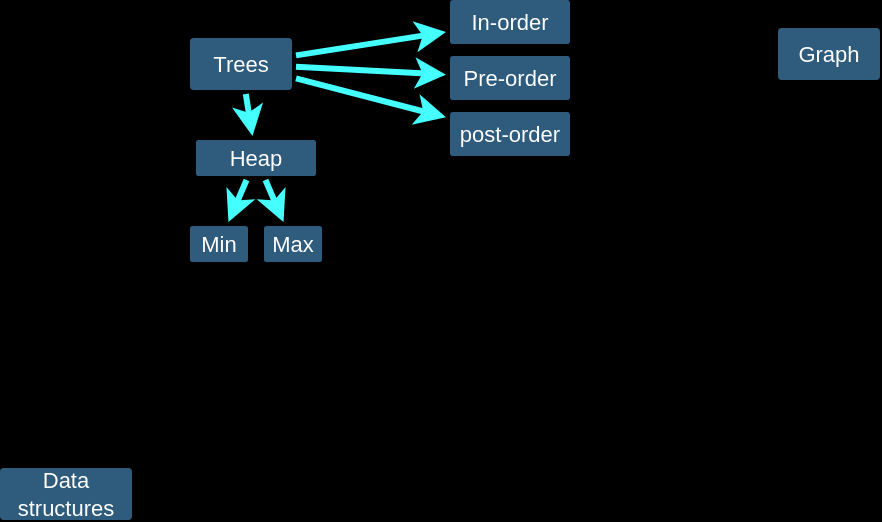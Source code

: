 <mxfile version="13.3.5" type="github">
  <diagram id="6a731a19-8d31-9384-78a2-239565b7b9f0" name="Page-1">
    <mxGraphModel dx="716" dy="378" grid="0" gridSize="10" guides="1" tooltips="1" connect="1" arrows="1" fold="1" page="0" pageScale="1" pageWidth="1169" pageHeight="827" background="#000000" math="0" shadow="0">
      <root>
        <mxCell id="0" />
        <mxCell id="1" parent="0" />
        <mxCell id="1749" value="Trees" style="rounded=1;whiteSpace=wrap;html=1;shadow=0;labelBackgroundColor=none;strokeColor=none;strokeWidth=3;fillColor=#2F5B7C;fontFamily=Helvetica;fontSize=11;fontColor=#FFFFFF;align=center;fontStyle=0;spacing=5;arcSize=7;perimeterSpacing=2;" parent="1" vertex="1">
          <mxGeometry x="170" y="190" width="51" height="26" as="geometry" />
        </mxCell>
        <mxCell id="1746" value="" style="edgeStyle=none;rounded=0;jumpStyle=none;html=1;shadow=0;labelBackgroundColor=none;startArrow=none;startFill=0;endArrow=classic;endFill=1;jettySize=auto;orthogonalLoop=1;strokeWidth=3;fontFamily=Helvetica;fontSize=16;fontColor=#23445D;spacing=5;fillColor=#e3c800;strokeColor=#45FFFF;" parent="1" source="1749" target="T0vurwcoZlo6JB8hRkQS-1782" edge="1">
          <mxGeometry relative="1" as="geometry">
            <mxPoint x="247.308" y="343.0" as="targetPoint" />
          </mxGeometry>
        </mxCell>
        <mxCell id="T0vurwcoZlo6JB8hRkQS-1781" value="In-order" style="rounded=1;whiteSpace=wrap;html=1;shadow=0;labelBackgroundColor=none;strokeColor=none;strokeWidth=3;fillColor=#2F5B7C;fontFamily=Helvetica;fontSize=11;fontColor=#FFFFFF;align=center;fontStyle=0;spacing=5;arcSize=7;perimeterSpacing=2;" vertex="1" parent="1">
          <mxGeometry x="300" y="171" width="60" height="22" as="geometry" />
        </mxCell>
        <mxCell id="T0vurwcoZlo6JB8hRkQS-1782" value="Heap" style="rounded=1;whiteSpace=wrap;html=1;shadow=0;labelBackgroundColor=none;strokeColor=none;strokeWidth=3;fillColor=#2F5B7C;fontFamily=Helvetica;fontSize=11;fontColor=#FFFFFF;align=center;fontStyle=0;spacing=5;arcSize=7;perimeterSpacing=2;horizontal=1;verticalAlign=middle;" vertex="1" parent="1">
          <mxGeometry x="173" y="241" width="60" height="18" as="geometry" />
        </mxCell>
        <mxCell id="T0vurwcoZlo6JB8hRkQS-1786" value="" style="edgeStyle=none;rounded=0;jumpStyle=none;html=1;shadow=0;labelBackgroundColor=none;startArrow=none;startFill=0;endArrow=classic;endFill=1;jettySize=auto;orthogonalLoop=1;strokeWidth=3;fontFamily=Helvetica;fontSize=16;fontColor=#23445D;spacing=5;fillColor=#e3c800;strokeColor=#45FFFF;" edge="1" parent="1" source="T0vurwcoZlo6JB8hRkQS-1782" target="T0vurwcoZlo6JB8hRkQS-1794">
          <mxGeometry relative="1" as="geometry">
            <mxPoint x="235" y="332" as="sourcePoint" />
            <mxPoint x="196.63" y="374.0" as="targetPoint" />
          </mxGeometry>
        </mxCell>
        <mxCell id="T0vurwcoZlo6JB8hRkQS-1787" value="" style="edgeStyle=none;rounded=0;jumpStyle=none;html=1;shadow=0;labelBackgroundColor=none;startArrow=none;startFill=0;endArrow=classic;endFill=1;jettySize=auto;orthogonalLoop=1;strokeWidth=3;fontFamily=Helvetica;fontSize=16;fontColor=#23445D;spacing=5;fillColor=#e3c800;strokeColor=#45FFFF;" edge="1" parent="1" source="T0vurwcoZlo6JB8hRkQS-1782" target="T0vurwcoZlo6JB8hRkQS-1795">
          <mxGeometry relative="1" as="geometry">
            <mxPoint x="245" y="342" as="sourcePoint" />
            <mxPoint x="262.027" y="374.0" as="targetPoint" />
          </mxGeometry>
        </mxCell>
        <mxCell id="T0vurwcoZlo6JB8hRkQS-1788" value="" style="edgeStyle=none;rounded=0;jumpStyle=none;html=1;shadow=0;labelBackgroundColor=none;startArrow=none;startFill=0;endArrow=classic;endFill=1;jettySize=auto;orthogonalLoop=1;strokeWidth=3;fontFamily=Helvetica;fontSize=16;fontColor=#23445D;spacing=5;fillColor=#e3c800;strokeColor=#45FFFF;" edge="1" parent="1" source="1749" target="T0vurwcoZlo6JB8hRkQS-1781">
          <mxGeometry relative="1" as="geometry">
            <mxPoint x="362" y="262" as="sourcePoint" />
            <mxPoint x="362" y="296" as="targetPoint" />
          </mxGeometry>
        </mxCell>
        <mxCell id="T0vurwcoZlo6JB8hRkQS-1789" value="Pre-order" style="rounded=1;whiteSpace=wrap;html=1;shadow=0;labelBackgroundColor=none;strokeColor=none;strokeWidth=3;fillColor=#2F5B7C;fontFamily=Helvetica;fontSize=11;fontColor=#FFFFFF;align=center;fontStyle=0;spacing=5;arcSize=7;perimeterSpacing=2;" vertex="1" parent="1">
          <mxGeometry x="300" y="199" width="60" height="22" as="geometry" />
        </mxCell>
        <mxCell id="T0vurwcoZlo6JB8hRkQS-1791" value="post-order" style="rounded=1;whiteSpace=wrap;html=1;shadow=0;labelBackgroundColor=none;strokeColor=none;strokeWidth=3;fillColor=#2F5B7C;fontFamily=Helvetica;fontSize=11;fontColor=#FFFFFF;align=center;fontStyle=0;spacing=5;arcSize=7;perimeterSpacing=2;" vertex="1" parent="1">
          <mxGeometry x="300" y="227" width="60" height="22" as="geometry" />
        </mxCell>
        <mxCell id="T0vurwcoZlo6JB8hRkQS-1793" value="" style="edgeStyle=none;rounded=0;jumpStyle=none;html=1;shadow=0;labelBackgroundColor=none;startArrow=none;startFill=0;endArrow=classic;endFill=1;jettySize=auto;orthogonalLoop=1;strokeWidth=3;fontFamily=Helvetica;fontSize=16;fontColor=#23445D;spacing=5;fillColor=#e3c800;strokeColor=#45FFFF;" edge="1" parent="1" source="1749" target="T0vurwcoZlo6JB8hRkQS-1789">
          <mxGeometry relative="1" as="geometry">
            <mxPoint x="233" y="208.217" as="sourcePoint" />
            <mxPoint x="254" y="204.565" as="targetPoint" />
          </mxGeometry>
        </mxCell>
        <mxCell id="T0vurwcoZlo6JB8hRkQS-1794" value="Min" style="rounded=1;whiteSpace=wrap;html=1;shadow=0;labelBackgroundColor=none;strokeColor=none;strokeWidth=3;fillColor=#2F5B7C;fontFamily=Helvetica;fontSize=11;fontColor=#FFFFFF;align=center;fontStyle=0;spacing=5;arcSize=7;perimeterSpacing=2;horizontal=1;verticalAlign=middle;" vertex="1" parent="1">
          <mxGeometry x="170" y="284" width="29" height="18" as="geometry" />
        </mxCell>
        <mxCell id="T0vurwcoZlo6JB8hRkQS-1795" value="Max" style="rounded=1;whiteSpace=wrap;html=1;shadow=0;labelBackgroundColor=none;strokeColor=none;strokeWidth=3;fillColor=#2F5B7C;fontFamily=Helvetica;fontSize=11;fontColor=#FFFFFF;align=center;fontStyle=0;spacing=5;arcSize=7;perimeterSpacing=2;horizontal=1;verticalAlign=middle;" vertex="1" parent="1">
          <mxGeometry x="207" y="284" width="29" height="18" as="geometry" />
        </mxCell>
        <mxCell id="T0vurwcoZlo6JB8hRkQS-1797" value="" style="edgeStyle=none;rounded=0;jumpStyle=none;html=1;shadow=0;labelBackgroundColor=none;startArrow=none;startFill=0;endArrow=classic;endFill=1;jettySize=auto;orthogonalLoop=1;strokeWidth=3;fontFamily=Helvetica;fontSize=16;fontColor=#23445D;spacing=5;fillColor=#e3c800;strokeColor=#45FFFF;" edge="1" parent="1" source="1749" target="T0vurwcoZlo6JB8hRkQS-1791">
          <mxGeometry relative="1" as="geometry">
            <mxPoint x="233" y="214.431" as="sourcePoint" />
            <mxPoint x="308" y="218.335" as="targetPoint" />
          </mxGeometry>
        </mxCell>
        <mxCell id="T0vurwcoZlo6JB8hRkQS-1798" value="Graph" style="rounded=1;whiteSpace=wrap;html=1;shadow=0;labelBackgroundColor=none;strokeColor=none;strokeWidth=3;fillColor=#2F5B7C;fontFamily=Helvetica;fontSize=11;fontColor=#FFFFFF;align=center;fontStyle=0;spacing=5;arcSize=7;perimeterSpacing=2;" vertex="1" parent="1">
          <mxGeometry x="464" y="185" width="51" height="26" as="geometry" />
        </mxCell>
        <mxCell id="T0vurwcoZlo6JB8hRkQS-1799" value="Data structures" style="rounded=1;whiteSpace=wrap;html=1;shadow=0;labelBackgroundColor=none;strokeColor=none;strokeWidth=3;fillColor=#2F5B7C;fontFamily=Helvetica;fontSize=11;fontColor=#FFFFFF;align=center;fontStyle=0;spacing=5;arcSize=7;perimeterSpacing=2;" vertex="1" parent="1">
          <mxGeometry x="75" y="405" width="66" height="26" as="geometry" />
        </mxCell>
      </root>
    </mxGraphModel>
  </diagram>
</mxfile>

